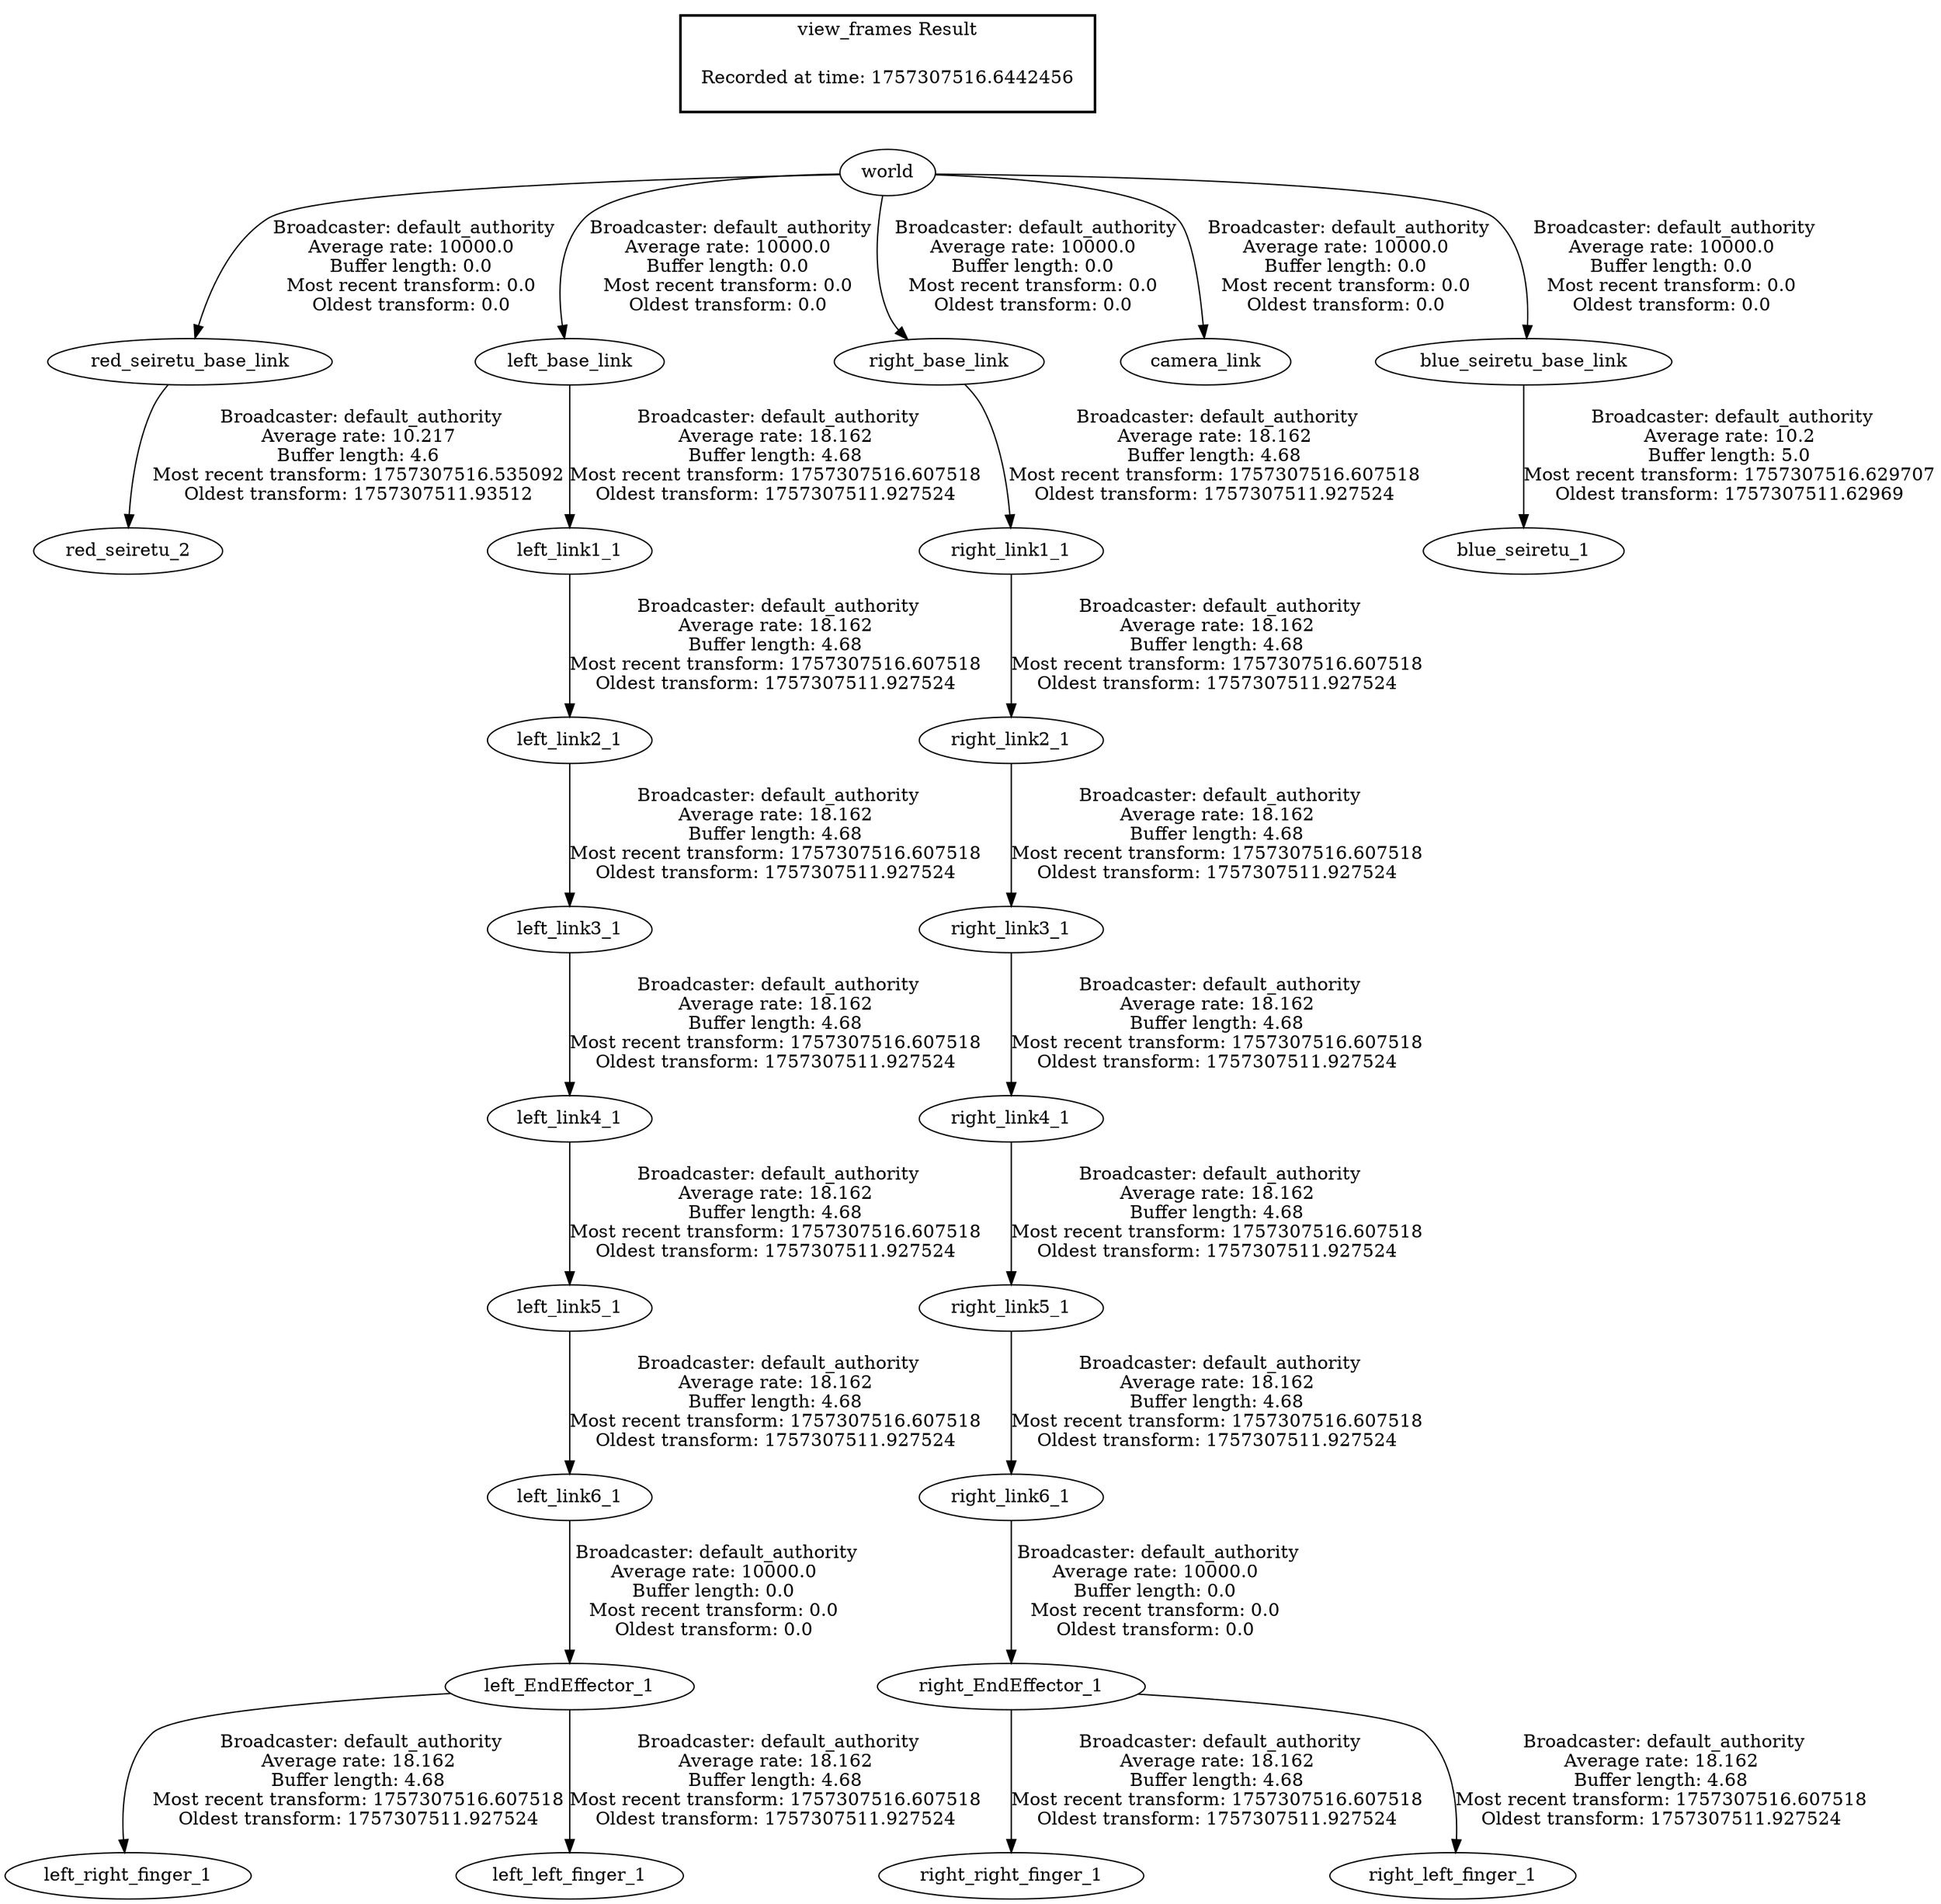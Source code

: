 digraph G {
"world" -> "red_seiretu_base_link"[label=" Broadcaster: default_authority\nAverage rate: 10000.0\nBuffer length: 0.0\nMost recent transform: 0.0\nOldest transform: 0.0\n"];
"left_base_link" -> "left_link1_1"[label=" Broadcaster: default_authority\nAverage rate: 18.162\nBuffer length: 4.68\nMost recent transform: 1757307516.607518\nOldest transform: 1757307511.927524\n"];
"world" -> "left_base_link"[label=" Broadcaster: default_authority\nAverage rate: 10000.0\nBuffer length: 0.0\nMost recent transform: 0.0\nOldest transform: 0.0\n"];
"left_link1_1" -> "left_link2_1"[label=" Broadcaster: default_authority\nAverage rate: 18.162\nBuffer length: 4.68\nMost recent transform: 1757307516.607518\nOldest transform: 1757307511.927524\n"];
"left_link2_1" -> "left_link3_1"[label=" Broadcaster: default_authority\nAverage rate: 18.162\nBuffer length: 4.68\nMost recent transform: 1757307516.607518\nOldest transform: 1757307511.927524\n"];
"left_link3_1" -> "left_link4_1"[label=" Broadcaster: default_authority\nAverage rate: 18.162\nBuffer length: 4.68\nMost recent transform: 1757307516.607518\nOldest transform: 1757307511.927524\n"];
"left_link4_1" -> "left_link5_1"[label=" Broadcaster: default_authority\nAverage rate: 18.162\nBuffer length: 4.68\nMost recent transform: 1757307516.607518\nOldest transform: 1757307511.927524\n"];
"left_link5_1" -> "left_link6_1"[label=" Broadcaster: default_authority\nAverage rate: 18.162\nBuffer length: 4.68\nMost recent transform: 1757307516.607518\nOldest transform: 1757307511.927524\n"];
"left_EndEffector_1" -> "left_right_finger_1"[label=" Broadcaster: default_authority\nAverage rate: 18.162\nBuffer length: 4.68\nMost recent transform: 1757307516.607518\nOldest transform: 1757307511.927524\n"];
"left_link6_1" -> "left_EndEffector_1"[label=" Broadcaster: default_authority\nAverage rate: 10000.0\nBuffer length: 0.0\nMost recent transform: 0.0\nOldest transform: 0.0\n"];
"left_EndEffector_1" -> "left_left_finger_1"[label=" Broadcaster: default_authority\nAverage rate: 18.162\nBuffer length: 4.68\nMost recent transform: 1757307516.607518\nOldest transform: 1757307511.927524\n"];
"right_base_link" -> "right_link1_1"[label=" Broadcaster: default_authority\nAverage rate: 18.162\nBuffer length: 4.68\nMost recent transform: 1757307516.607518\nOldest transform: 1757307511.927524\n"];
"world" -> "right_base_link"[label=" Broadcaster: default_authority\nAverage rate: 10000.0\nBuffer length: 0.0\nMost recent transform: 0.0\nOldest transform: 0.0\n"];
"right_link1_1" -> "right_link2_1"[label=" Broadcaster: default_authority\nAverage rate: 18.162\nBuffer length: 4.68\nMost recent transform: 1757307516.607518\nOldest transform: 1757307511.927524\n"];
"right_link2_1" -> "right_link3_1"[label=" Broadcaster: default_authority\nAverage rate: 18.162\nBuffer length: 4.68\nMost recent transform: 1757307516.607518\nOldest transform: 1757307511.927524\n"];
"right_link3_1" -> "right_link4_1"[label=" Broadcaster: default_authority\nAverage rate: 18.162\nBuffer length: 4.68\nMost recent transform: 1757307516.607518\nOldest transform: 1757307511.927524\n"];
"right_link4_1" -> "right_link5_1"[label=" Broadcaster: default_authority\nAverage rate: 18.162\nBuffer length: 4.68\nMost recent transform: 1757307516.607518\nOldest transform: 1757307511.927524\n"];
"right_link5_1" -> "right_link6_1"[label=" Broadcaster: default_authority\nAverage rate: 18.162\nBuffer length: 4.68\nMost recent transform: 1757307516.607518\nOldest transform: 1757307511.927524\n"];
"right_EndEffector_1" -> "right_right_finger_1"[label=" Broadcaster: default_authority\nAverage rate: 18.162\nBuffer length: 4.68\nMost recent transform: 1757307516.607518\nOldest transform: 1757307511.927524\n"];
"right_link6_1" -> "right_EndEffector_1"[label=" Broadcaster: default_authority\nAverage rate: 10000.0\nBuffer length: 0.0\nMost recent transform: 0.0\nOldest transform: 0.0\n"];
"right_EndEffector_1" -> "right_left_finger_1"[label=" Broadcaster: default_authority\nAverage rate: 18.162\nBuffer length: 4.68\nMost recent transform: 1757307516.607518\nOldest transform: 1757307511.927524\n"];
"red_seiretu_base_link" -> "red_seiretu_2"[label=" Broadcaster: default_authority\nAverage rate: 10.217\nBuffer length: 4.6\nMost recent transform: 1757307516.535092\nOldest transform: 1757307511.93512\n"];
"world" -> "camera_link"[label=" Broadcaster: default_authority\nAverage rate: 10000.0\nBuffer length: 0.0\nMost recent transform: 0.0\nOldest transform: 0.0\n"];
"blue_seiretu_base_link" -> "blue_seiretu_1"[label=" Broadcaster: default_authority\nAverage rate: 10.2\nBuffer length: 5.0\nMost recent transform: 1757307516.629707\nOldest transform: 1757307511.62969\n"];
"world" -> "blue_seiretu_base_link"[label=" Broadcaster: default_authority\nAverage rate: 10000.0\nBuffer length: 0.0\nMost recent transform: 0.0\nOldest transform: 0.0\n"];
edge [style=invis];
 subgraph cluster_legend { style=bold; color=black; label ="view_frames Result";
"Recorded at time: 1757307516.6442456"[ shape=plaintext ] ;
}->"world";
}
